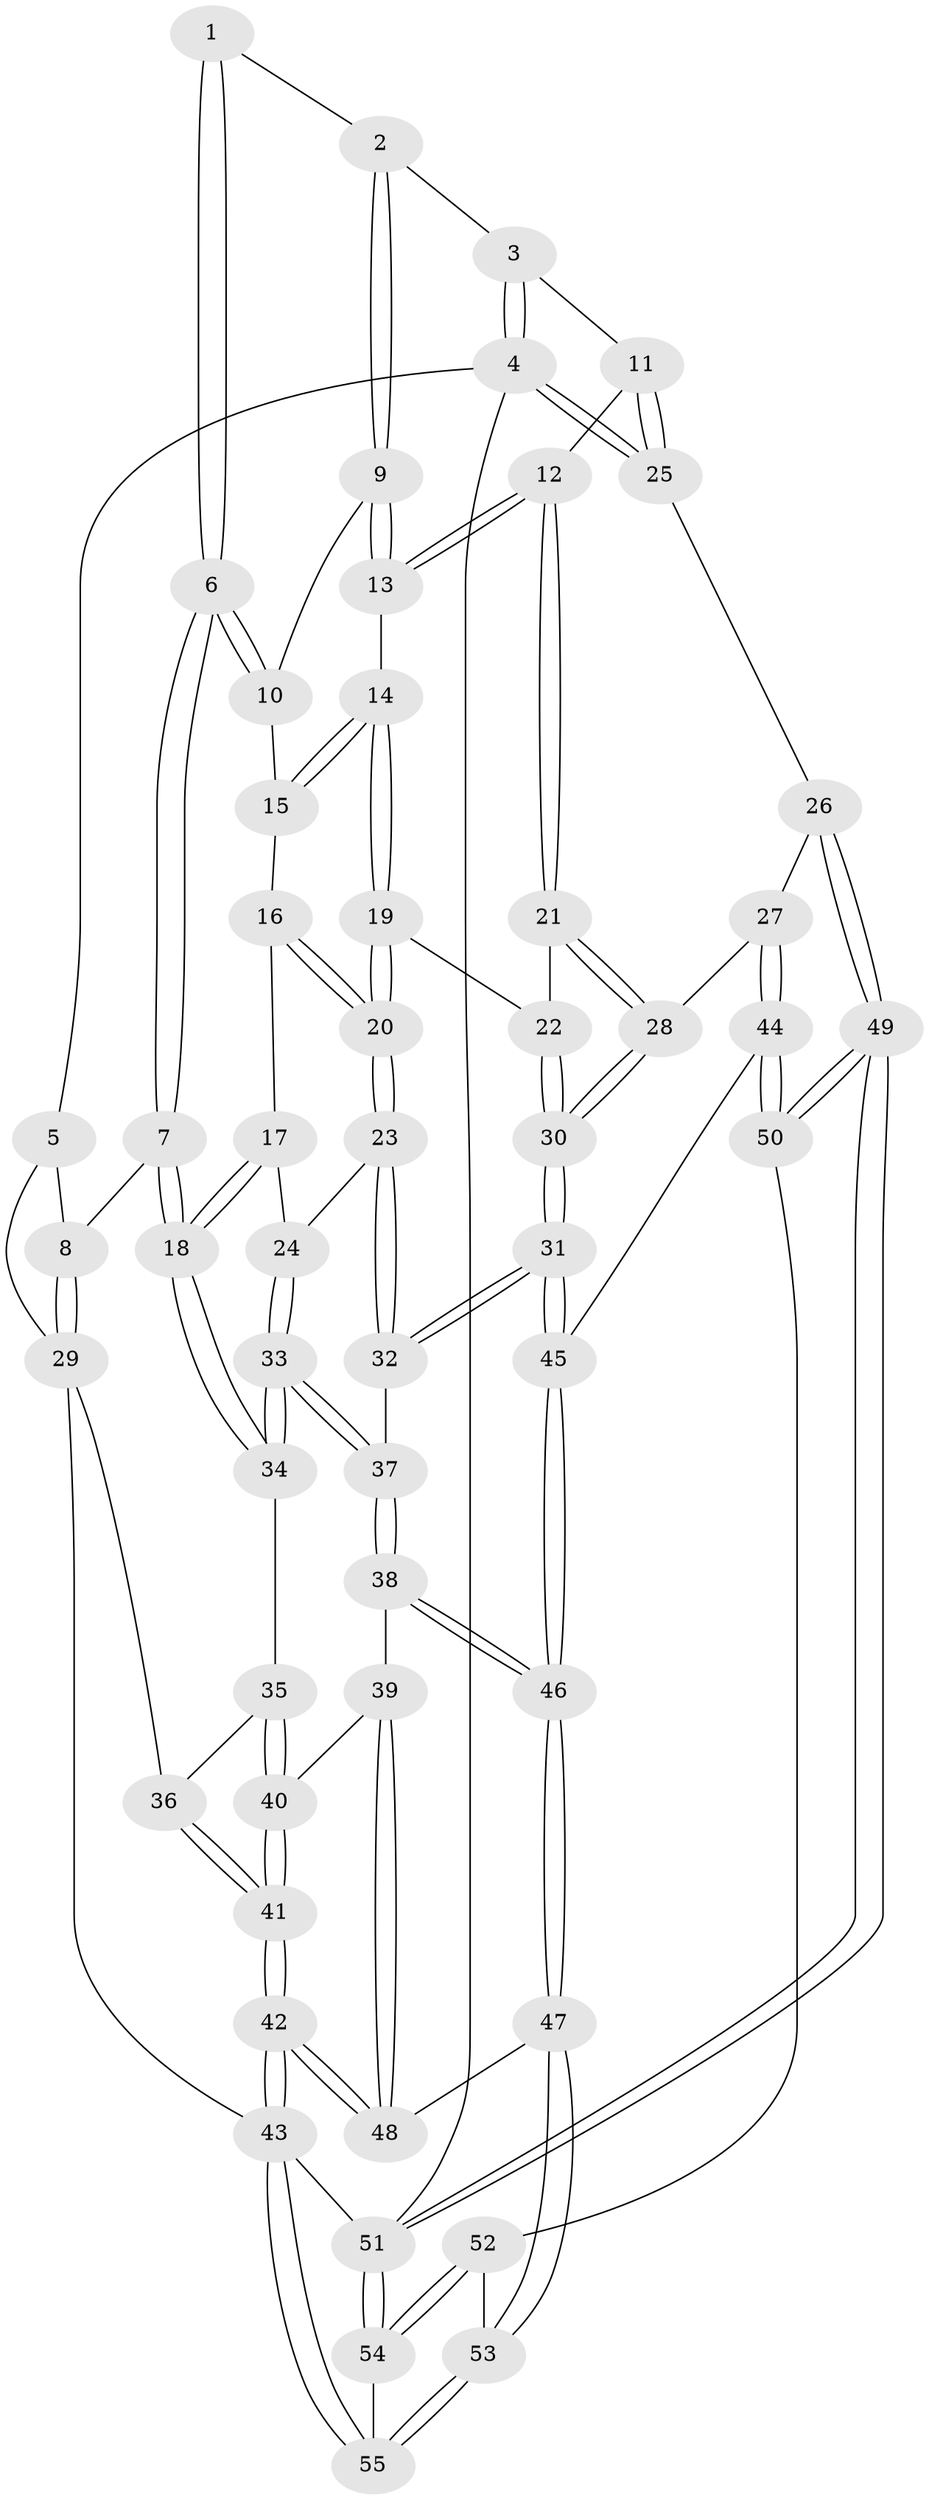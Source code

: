 // coarse degree distribution, {3: 0.08571428571428572, 4: 0.5714285714285714, 2: 0.02857142857142857, 6: 0.11428571428571428, 5: 0.17142857142857143, 7: 0.02857142857142857}
// Generated by graph-tools (version 1.1) at 2025/42/03/06/25 10:42:27]
// undirected, 55 vertices, 134 edges
graph export_dot {
graph [start="1"]
  node [color=gray90,style=filled];
  1 [pos="+0.32512191310030175+0"];
  2 [pos="+0.670568887211071+0"];
  3 [pos="+0.9868243331004422+0"];
  4 [pos="+1+0"];
  5 [pos="+0.0604838928745595+0"];
  6 [pos="+0.3267313060324901+0.18023023343204958"];
  7 [pos="+0.24289036397057387+0.277022472805629"];
  8 [pos="+0.12130288970857582+0.24990268240940597"];
  9 [pos="+0.6688140157788373+0"];
  10 [pos="+0.5433917207150176+0.14476253397794628"];
  11 [pos="+0.9150762986785697+0.23921252447418806"];
  12 [pos="+0.9141696464048705+0.23933842760937743"];
  13 [pos="+0.853745119830877+0.21433178917054416"];
  14 [pos="+0.7567881675536393+0.23733417008631882"];
  15 [pos="+0.5848249447238789+0.19922607436554307"];
  16 [pos="+0.5837031361657482+0.21170261065637458"];
  17 [pos="+0.5098730499706247+0.3619637655383458"];
  18 [pos="+0.27762275454614704+0.3471932499700448"];
  19 [pos="+0.6495809809083603+0.40693858176844483"];
  20 [pos="+0.6477948935214348+0.4072798566707212"];
  21 [pos="+0.8246324062520036+0.42810286704175765"];
  22 [pos="+0.6884380573944113+0.4196933695922571"];
  23 [pos="+0.6195366072898548+0.4257781316961719"];
  24 [pos="+0.5891962319219793+0.4270765613491219"];
  25 [pos="+1+0.29772131751724773"];
  26 [pos="+1+0.5837582574932484"];
  27 [pos="+0.9402522479459233+0.5881557935951448"];
  28 [pos="+0.8546897138594719+0.5596677686299786"];
  29 [pos="+0+0.3073137953195543"];
  30 [pos="+0.7548963460613439+0.6139332568822967"];
  31 [pos="+0.7329092468318258+0.6313235639611753"];
  32 [pos="+0.6544204421213399+0.5754816258738495"];
  33 [pos="+0.4435787289877907+0.5818782958173315"];
  34 [pos="+0.2851083998633705+0.40748911482058503"];
  35 [pos="+0.18614162711258955+0.5617072596325023"];
  36 [pos="+0+0.4316445818836148"];
  37 [pos="+0.4489598607832938+0.6009588963485233"];
  38 [pos="+0.44173392678384543+0.6882727612171248"];
  39 [pos="+0.22928018526701377+0.730838256106338"];
  40 [pos="+0.15388542536555977+0.7080725047966736"];
  41 [pos="+0+0.900458915521961"];
  42 [pos="+0+0.9696047817038999"];
  43 [pos="+0+1"];
  44 [pos="+0.8480817886685851+0.8310332726404381"];
  45 [pos="+0.7139345260971535+0.7086471241048686"];
  46 [pos="+0.5263284578418684+0.8136399895028116"];
  47 [pos="+0.5095980129551048+1"];
  48 [pos="+0.3076161280405257+0.9150860612022726"];
  49 [pos="+1+0.7991301013182581"];
  50 [pos="+0.857825819622576+0.8502953253985156"];
  51 [pos="+1+1"];
  52 [pos="+0.8551602185235144+0.8564588138096509"];
  53 [pos="+0.5194352801118733+1"];
  54 [pos="+1+1"];
  55 [pos="+0.5185758165375988+1"];
  1 -- 2;
  1 -- 6;
  1 -- 6;
  2 -- 3;
  2 -- 9;
  2 -- 9;
  3 -- 4;
  3 -- 4;
  3 -- 11;
  4 -- 5;
  4 -- 25;
  4 -- 25;
  4 -- 51;
  5 -- 8;
  5 -- 29;
  6 -- 7;
  6 -- 7;
  6 -- 10;
  6 -- 10;
  7 -- 8;
  7 -- 18;
  7 -- 18;
  8 -- 29;
  8 -- 29;
  9 -- 10;
  9 -- 13;
  9 -- 13;
  10 -- 15;
  11 -- 12;
  11 -- 25;
  11 -- 25;
  12 -- 13;
  12 -- 13;
  12 -- 21;
  12 -- 21;
  13 -- 14;
  14 -- 15;
  14 -- 15;
  14 -- 19;
  14 -- 19;
  15 -- 16;
  16 -- 17;
  16 -- 20;
  16 -- 20;
  17 -- 18;
  17 -- 18;
  17 -- 24;
  18 -- 34;
  18 -- 34;
  19 -- 20;
  19 -- 20;
  19 -- 22;
  20 -- 23;
  20 -- 23;
  21 -- 22;
  21 -- 28;
  21 -- 28;
  22 -- 30;
  22 -- 30;
  23 -- 24;
  23 -- 32;
  23 -- 32;
  24 -- 33;
  24 -- 33;
  25 -- 26;
  26 -- 27;
  26 -- 49;
  26 -- 49;
  27 -- 28;
  27 -- 44;
  27 -- 44;
  28 -- 30;
  28 -- 30;
  29 -- 36;
  29 -- 43;
  30 -- 31;
  30 -- 31;
  31 -- 32;
  31 -- 32;
  31 -- 45;
  31 -- 45;
  32 -- 37;
  33 -- 34;
  33 -- 34;
  33 -- 37;
  33 -- 37;
  34 -- 35;
  35 -- 36;
  35 -- 40;
  35 -- 40;
  36 -- 41;
  36 -- 41;
  37 -- 38;
  37 -- 38;
  38 -- 39;
  38 -- 46;
  38 -- 46;
  39 -- 40;
  39 -- 48;
  39 -- 48;
  40 -- 41;
  40 -- 41;
  41 -- 42;
  41 -- 42;
  42 -- 43;
  42 -- 43;
  42 -- 48;
  42 -- 48;
  43 -- 55;
  43 -- 55;
  43 -- 51;
  44 -- 45;
  44 -- 50;
  44 -- 50;
  45 -- 46;
  45 -- 46;
  46 -- 47;
  46 -- 47;
  47 -- 48;
  47 -- 53;
  47 -- 53;
  49 -- 50;
  49 -- 50;
  49 -- 51;
  49 -- 51;
  50 -- 52;
  51 -- 54;
  51 -- 54;
  52 -- 53;
  52 -- 54;
  52 -- 54;
  53 -- 55;
  53 -- 55;
  54 -- 55;
}
